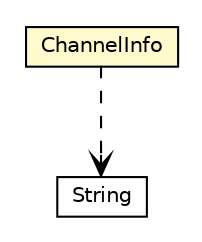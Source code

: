 #!/usr/local/bin/dot
#
# Class diagram 
# Generated by UMLGraph version R5_6-24-gf6e263 (http://www.umlgraph.org/)
#

digraph G {
	edge [fontname="Helvetica",fontsize=10,labelfontname="Helvetica",labelfontsize=10];
	node [fontname="Helvetica",fontsize=10,shape=plaintext];
	nodesep=0.25;
	ranksep=0.5;
	// babble.util.ChannelInfo
	c271 [label=<<table title="babble.util.ChannelInfo" border="0" cellborder="1" cellspacing="0" cellpadding="2" port="p" bgcolor="lemonChiffon" href="./ChannelInfo.html">
		<tr><td><table border="0" cellspacing="0" cellpadding="1">
<tr><td align="center" balign="center"> ChannelInfo </td></tr>
		</table></td></tr>
		</table>>, URL="./ChannelInfo.html", fontname="Helvetica", fontcolor="black", fontsize=10.0];
	// babble.util.ChannelInfo DEPEND java.lang.String
	c271:p -> c277:p [taillabel="", label="", headlabel="", fontname="Helvetica", fontcolor="black", fontsize=10.0, color="black", arrowhead=open, style=dashed];
	// java.lang.String
	c277 [label=<<table title="java.lang.String" border="0" cellborder="1" cellspacing="0" cellpadding="2" port="p" href="http://java.sun.com/j2se/1.4.2/docs/api/java/lang/String.html">
		<tr><td><table border="0" cellspacing="0" cellpadding="1">
<tr><td align="center" balign="center"> String </td></tr>
		</table></td></tr>
		</table>>, URL="http://java.sun.com/j2se/1.4.2/docs/api/java/lang/String.html", fontname="Helvetica", fontcolor="black", fontsize=10.0];
}

